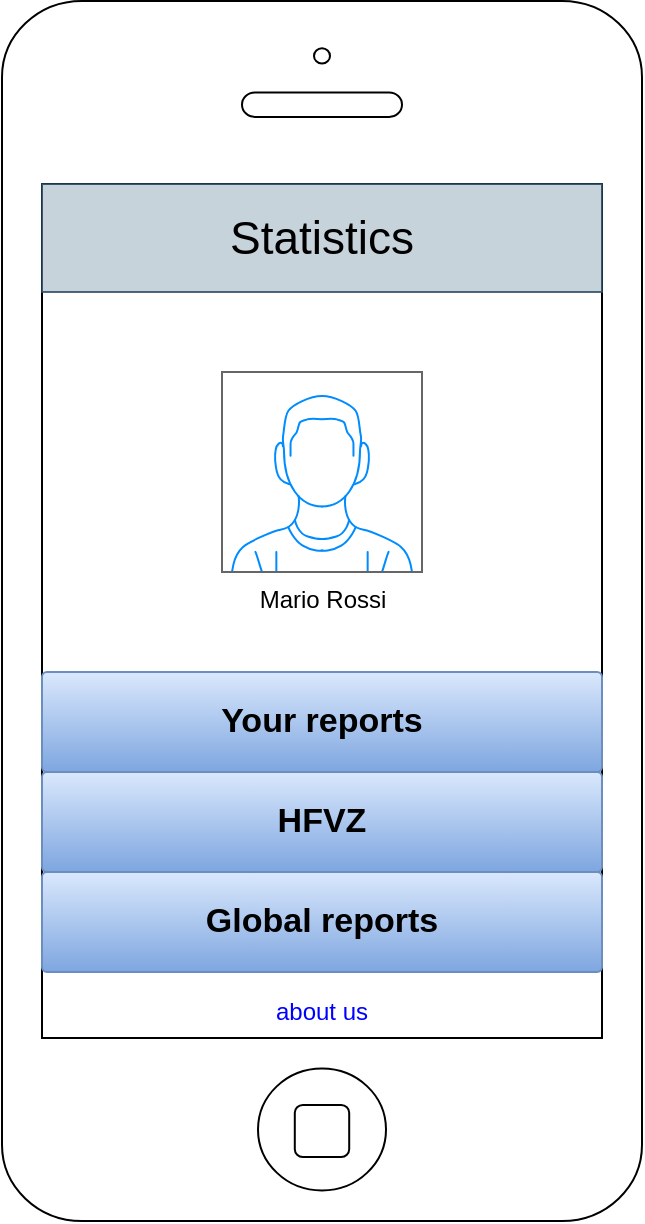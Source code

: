 <mxfile version="12.1.3" type="device" pages="1"><diagram id="9A_WMLsam9mDan9zznJi" name="Page-1"><mxGraphModel dx="1102" dy="560" grid="1" gridSize="10" guides="1" tooltips="1" connect="1" arrows="1" fold="1" page="1" pageScale="1" pageWidth="1169" pageHeight="827" math="0" shadow="0"><root><mxCell id="0"/><mxCell id="1" parent="0"/><mxCell id="2D2owbfq9zRsvwBRL95P-1" value="" style="html=1;verticalLabelPosition=bottom;labelBackgroundColor=#ffffff;verticalAlign=top;shadow=0;dashed=0;strokeWidth=1;shape=mxgraph.ios7.misc.iphone;gradientColor=none;fillColor=#FFFFFF;" parent="1" vertex="1"><mxGeometry x="330" y="24.5" width="320" height="610" as="geometry"/></mxCell><mxCell id="2D2owbfq9zRsvwBRL95P-33" value="Statistics" style="text;html=1;align=center;verticalAlign=middle;whiteSpace=wrap;rounded=0;fontSize=23;opacity=80;fillColor=#bac8d3;strokeColor=#23445d;" parent="1" vertex="1"><mxGeometry x="350" y="116" width="280" height="54" as="geometry"/></mxCell><mxCell id="h1oR9IeFFi3iSYMRWBOs-9" value="Mario Rossi" style="verticalLabelPosition=bottom;shadow=0;dashed=0;align=center;html=1;verticalAlign=top;strokeWidth=1;shape=mxgraph.mockup.containers.userMale;strokeColor=#666666;strokeColor2=#008cff;fillColor=#ffffff;" parent="1" vertex="1"><mxGeometry x="440" y="210" width="100" height="100" as="geometry"/></mxCell><mxCell id="h1oR9IeFFi3iSYMRWBOs-10" value="&lt;font color=&quot;#0000ff&quot;&gt;about us&lt;/font&gt;" style="text;html=1;strokeColor=none;fillColor=none;align=center;verticalAlign=middle;whiteSpace=wrap;rounded=0;shadow=0;" parent="1" vertex="1"><mxGeometry x="350" y="520" width="280" height="20" as="geometry"/></mxCell><mxCell id="h1oR9IeFFi3iSYMRWBOs-11" value="&lt;font style=&quot;font-size: 17px&quot;&gt;&lt;b&gt;Your reports&lt;/b&gt;&lt;/font&gt;" style="strokeWidth=1;html=1;shadow=0;dashed=0;shape=mxgraph.ios.iTextInput;strokeColor=#6c8ebf;buttonText=;fontSize=8;fillColor=#dae8fc;whiteSpace=wrap;align=center;gradientColor=#7ea6e0;" parent="1" vertex="1"><mxGeometry x="350" y="360" width="280" height="50" as="geometry"/></mxCell><mxCell id="h1oR9IeFFi3iSYMRWBOs-12" value="&lt;b&gt;&lt;font style=&quot;font-size: 17px&quot;&gt;Global reports&lt;/font&gt;&lt;/b&gt;" style="strokeWidth=1;html=1;shadow=0;dashed=0;shape=mxgraph.ios.iTextInput;strokeColor=#6c8ebf;buttonText=;fontSize=8;fillColor=#dae8fc;whiteSpace=wrap;align=center;gradientColor=#7ea6e0;" parent="1" vertex="1"><mxGeometry x="350" y="460" width="280" height="50" as="geometry"/></mxCell><mxCell id="h1oR9IeFFi3iSYMRWBOs-13" value="&lt;span style=&quot;font-size: 17px&quot;&gt;&lt;b&gt;HFVZ&lt;/b&gt;&lt;/span&gt;" style="strokeWidth=1;html=1;shadow=0;dashed=0;shape=mxgraph.ios.iTextInput;strokeColor=#6c8ebf;buttonText=;fontSize=8;fillColor=#dae8fc;whiteSpace=wrap;align=center;gradientColor=#7ea6e0;" parent="1" vertex="1"><mxGeometry x="350" y="410" width="280" height="50" as="geometry"/></mxCell></root></mxGraphModel></diagram></mxfile>